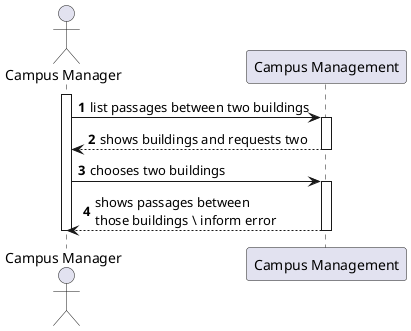 @startuml
autonumber

actor "Campus Manager" as usr

participant "Campus Management" as mng

activate usr
    usr -> mng : list passages between two buildings
    activate mng
        mng --> usr : shows buildings and requests two
    deactivate mng

    usr -> mng : chooses two buildings
    activate mng
        mng --> usr: shows passages between \nthose buildings \ inform error

    deactivate mng
deactivate usr

@enduml
